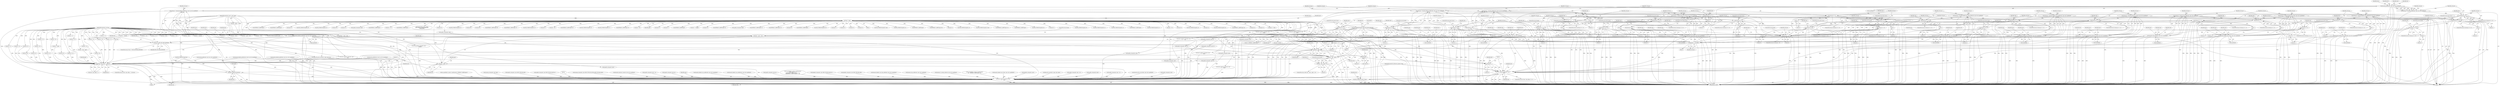 digraph "0_tcpdump_ffde45acf3348f8353fb4064a1b21683ee6b5ddf@integer" {
"1002123" [label="(Call,tptr = pptr + len)"];
"1001696" [label="(Call,tptr - pptr)"];
"1001642" [label="(Call,ND_TCHECK2(tptr[0], BGP_MP_NLRI_MINSIZE))"];
"1000142" [label="(Call,tptr = pptr)"];
"1000128" [label="(MethodParameterIn,const u_char *pptr)"];
"1001689" [label="(Call,tptr += 3)"];
"1001649" [label="(Call,EXTRACT_16BITS(tptr))"];
"1002134" [label="(Call,tptr += advance)"];
"1002130" [label="(Call,advance < 0)"];
"1001941" [label="(Call,advance == -1)"];
"1001932" [label="(Call,advance = decode_labeled_vpn_l2(ndo, tptr, buf, sizeof(buf)))"];
"1001934" [label="(Call,decode_labeled_vpn_l2(ndo, tptr, buf, sizeof(buf)))"];
"1001943" [label="(Call,-1)"];
"1001847" [label="(Call,advance == -3)"];
"1001840" [label="(Call,advance == -2)"];
"1001830" [label="(Call,advance == -1)"];
"1001820" [label="(Call,advance = decode_prefix6(ndo, tptr, len, buf, sizeof(buf)))"];
"1001822" [label="(Call,decode_prefix6(ndo, tptr, len, buf, sizeof(buf)))"];
"1001832" [label="(Call,-1)"];
"1001842" [label="(Call,-2)"];
"1001849" [label="(Call,-3)"];
"1002047" [label="(Call,advance == -2)"];
"1002037" [label="(Call,advance == -1)"];
"1002028" [label="(Call,advance = decode_mdt_vpn_nlri(ndo, tptr, buf, sizeof(buf)))"];
"1002030" [label="(Call,decode_mdt_vpn_nlri(ndo, tptr, buf, sizeof(buf)))"];
"1002039" [label="(Call,-1)"];
"1002049" [label="(Call,-2)"];
"1001951" [label="(Call,advance == -2)"];
"1001953" [label="(Call,-2)"];
"1001718" [label="(Call,advance == -1)"];
"1001708" [label="(Call,advance = decode_prefix4(ndo, tptr, len, buf, sizeof(buf)))"];
"1001710" [label="(Call,decode_prefix4(ndo, tptr, len, buf, sizeof(buf)))"];
"1001720" [label="(Call,-1)"];
"1001870" [label="(Call,advance == -1)"];
"1001860" [label="(Call,advance = decode_labeled_prefix6(ndo, tptr, len, buf, sizeof(buf)))"];
"1001862" [label="(Call,decode_labeled_prefix6(ndo, tptr, len, buf, sizeof(buf)))"];
"1001872" [label="(Call,-1)"];
"1001887" [label="(Call,advance == -3)"];
"1001880" [label="(Call,advance == -2)"];
"1001882" [label="(Call,-2)"];
"1001889" [label="(Call,-3)"];
"1001735" [label="(Call,advance == -3)"];
"1001728" [label="(Call,advance == -2)"];
"1001730" [label="(Call,-2)"];
"1001737" [label="(Call,-3)"];
"1002015" [label="(Call,advance == -2)"];
"1002005" [label="(Call,advance == -1)"];
"1001996" [label="(Call,advance = decode_labeled_vpn_clnp_prefix(ndo, tptr, buf, sizeof(buf)))"];
"1001998" [label="(Call,decode_labeled_vpn_clnp_prefix(ndo, tptr, buf, sizeof(buf)))"];
"1002007" [label="(Call,-1)"];
"1002017" [label="(Call,-2)"];
"1002069" [label="(Call,advance == -1)"];
"1002060" [label="(Call,advance = decode_multicast_vpn(ndo, tptr, buf, sizeof(buf)))"];
"1002062" [label="(Call,decode_multicast_vpn(ndo, tptr, buf, sizeof(buf)))"];
"1002071" [label="(Call,-1)"];
"1001909" [label="(Call,advance == -1)"];
"1001900" [label="(Call,advance = decode_labeled_vpn_prefix6(ndo, tptr, buf, sizeof(buf)))"];
"1001902" [label="(Call,decode_labeled_vpn_prefix6(ndo, tptr, buf, sizeof(buf)))"];
"1001911" [label="(Call,-1)"];
"1001775" [label="(Call,advance == -3)"];
"1001768" [label="(Call,advance == -2)"];
"1001758" [label="(Call,advance == -1)"];
"1001748" [label="(Call,advance = decode_labeled_prefix4(ndo, tptr, len, buf, sizeof(buf)))"];
"1001750" [label="(Call,decode_labeled_prefix4(ndo, tptr, len, buf, sizeof(buf)))"];
"1001760" [label="(Call,-1)"];
"1001770" [label="(Call,-2)"];
"1001777" [label="(Call,-3)"];
"1001807" [label="(Call,advance == -2)"];
"1001797" [label="(Call,advance == -1)"];
"1001788" [label="(Call,advance = decode_labeled_vpn_prefix4(ndo, tptr, buf, sizeof(buf)))"];
"1001790" [label="(Call,decode_labeled_vpn_prefix4(ndo, tptr, buf, sizeof(buf)))"];
"1001799" [label="(Call,-1)"];
"1001809" [label="(Call,-2)"];
"1002120" [label="(Call,advance = 0)"];
"1001973" [label="(Call,advance == -1)"];
"1001964" [label="(Call,advance = decode_clnp_prefix(ndo, tptr, buf, sizeof(buf)))"];
"1001966" [label="(Call,decode_clnp_prefix(ndo, tptr, buf, sizeof(buf)))"];
"1001975" [label="(Call,-1)"];
"1002079" [label="(Call,advance == -2)"];
"1002081" [label="(Call,-2)"];
"1001919" [label="(Call,advance == -2)"];
"1001921" [label="(Call,-2)"];
"1001983" [label="(Call,advance == -2)"];
"1001985" [label="(Call,-2)"];
"1002123" [label="(Call,tptr = pptr + len)"];
"1001694" [label="(Call,len - (tptr - pptr))"];
"1001682" [label="(Call,len == BGP_MP_NLRI_MINSIZE)"];
"1000129" [label="(MethodParameterIn,u_int len)"];
"1001693" [label="(Call,len - (tptr - pptr) > 0)"];
"1002125" [label="(Call,pptr + len)"];
"1002901" [label="(Call,ndo->ndo_vflag > 1 && len)"];
"1002909" [label="(Call,ND_TCHECK2(*pptr,len))"];
"1002913" [label="(Call,print_unknown_data(ndo, pptr, \"\n\t    \", len))"];
"1002095" [label="(Call,tptr-3)"];
"1002115" [label="(Call,tptr-3)"];
"1002113" [label="(Call,print_unknown_data(ndo, tptr-3, \"\n\t    \", tlen))"];
"1002093" [label="(Call,ND_TCHECK2(*(tptr-3),tlen))"];
"1002804" [label="(Call,bgp_attr_print(ndo, atype, tptr, alen))"];
"1002134" [label="(Call,tptr += advance)"];
"1000391" [label="(Call,len == 6)"];
"1001737" [label="(Call,-3)"];
"1002556" [label="(Call,print_unknown_data(ndo, tptr, \"\n\t      \", tlen))"];
"1001862" [label="(Call,decode_labeled_prefix6(ndo, tptr, len, buf, sizeof(buf)))"];
"1002019" [label="(ControlStructure,goto trunc;)"];
"1000180" [label="(Call,len % 2)"];
"1002118" [label="(Literal,\"\n\t    \")"];
"1001073" [label="(Call,ND_TCHECK2(tptr[0], tlen))"];
"1002135" [label="(Identifier,tptr)"];
"1001941" [label="(Call,advance == -1)"];
"1001891" [label="(ControlStructure,break;)"];
"1002140" [label="(Call,len % 8)"];
"1001808" [label="(Identifier,advance)"];
"1002435" [label="(Call,EXTRACT_24BITS(tptr+2))"];
"1002852" [label="(Call,EXTRACT_32BITS(tptr))"];
"1001866" [label="(Identifier,buf)"];
"1001964" [label="(Call,advance = decode_clnp_prefix(ndo, tptr, buf, sizeof(buf)))"];
"1002509" [label="(Call,ND_TCHECK2(tptr[0], 8))"];
"1001972" [label="(ControlStructure,if (advance == -1))"];
"1001871" [label="(Identifier,advance)"];
"1001873" [label="(Literal,1)"];
"1001865" [label="(Identifier,len)"];
"1002247" [label="(Call,tptr+2)"];
"1002923" [label="(MethodReturn,RET)"];
"1002051" [label="(ControlStructure,goto trunc;)"];
"1001864" [label="(Identifier,tptr)"];
"1002039" [label="(Call,-1)"];
"1002087" [label="(Identifier,ndo)"];
"1002451" [label="(Call,ND_TCHECK2(tptr[0], 8))"];
"1001848" [label="(Identifier,advance)"];
"1001840" [label="(Call,advance == -2)"];
"1001800" [label="(Literal,1)"];
"1002207" [label="(Call,ipaddr_string(ndo, tptr+4))"];
"1001863" [label="(Identifier,ndo)"];
"1001867" [label="(Call,sizeof(buf))"];
"1001927" [label="(Identifier,ndo)"];
"1001860" [label="(Call,advance = decode_labeled_prefix6(ndo, tptr, len, buf, sizeof(buf)))"];
"1002302" [label="(Call,ipaddr_string(ndo, tptr+2))"];
"1000615" [label="(Call,ND_TCHECK2(tptr[0], 3))"];
"1001822" [label="(Call,decode_prefix6(ndo, tptr, len, buf, sizeof(buf)))"];
"1000206" [label="(Call,tptr < pptr + len)"];
"1002652" [label="(Call,ND_TCHECK2(tptr[0], 4))"];
"1001985" [label="(Call,-2)"];
"1002838" [label="(Call,len > 0)"];
"1002011" [label="(Identifier,ndo)"];
"1002016" [label="(Identifier,advance)"];
"1000461" [label="(Call,EXTRACT_32BITS(tptr))"];
"1001901" [label="(Identifier,advance)"];
"1002007" [label="(Call,-1)"];
"1001687" [label="(Identifier,ndo)"];
"1000587" [label="(Call,ND_TCHECK2(tptr[0], 4))"];
"1002023" [label="(Identifier,ndo)"];
"1001695" [label="(Identifier,len)"];
"1001750" [label="(Call,decode_labeled_prefix4(ndo, tptr, len, buf, sizeof(buf)))"];
"1001967" [label="(Identifier,ndo)"];
"1001775" [label="(Call,advance == -3)"];
"1002125" [label="(Call,pptr + len)"];
"1001709" [label="(Identifier,advance)"];
"1001922" [label="(Literal,2)"];
"1000428" [label="(Call,ipaddr_string(ndo, tptr + 4))"];
"1002440" [label="(Call,tptr +=5)"];
"1001721" [label="(Literal,1)"];
"1000200" [label="(Call,bgp_attr_get_as_size(ndo, atype, pptr, len))"];
"1002063" [label="(Identifier,ndo)"];
"1001983" [label="(Call,advance == -2)"];
"1001823" [label="(Identifier,ndo)"];
"1001920" [label="(Identifier,advance)"];
"1000682" [label="(Call,print_unknown_data(ndo, tptr, \"\n\t    \", tlen))"];
"1002017" [label="(Call,-2)"];
"1001976" [label="(Literal,1)"];
"1001850" [label="(Literal,3)"];
"1001755" [label="(Call,sizeof(buf))"];
"1000373" [label="(Call,len != 6)"];
"1001758" [label="(Call,advance == -1)"];
"1001996" [label="(Call,advance = decode_labeled_vpn_clnp_prefix(ndo, tptr, buf, sizeof(buf)))"];
"1001900" [label="(Call,advance = decode_labeled_vpn_prefix6(ndo, tptr, buf, sizeof(buf)))"];
"1001694" [label="(Call,len - (tptr - pptr))"];
"1002037" [label="(Call,advance == -1)"];
"1000767" [label="(Call,ipaddr_string(ndo, tptr))"];
"1002004" [label="(ControlStructure,if (advance == -1))"];
"1002128" [label="(ControlStructure,break;)"];
"1002911" [label="(Identifier,pptr)"];
"1002914" [label="(Identifier,ndo)"];
"1002917" [label="(Identifier,len)"];
"1002036" [label="(ControlStructure,if (advance == -1))"];
"1001768" [label="(Call,advance == -2)"];
"1002117" [label="(Literal,3)"];
"1001912" [label="(Literal,1)"];
"1001710" [label="(Call,decode_prefix4(ndo, tptr, len, buf, sizeof(buf)))"];
"1000408" [label="(Call,ipaddr_string(ndo, tptr + 2))"];
"1001997" [label="(Identifier,advance)"];
"1001869" [label="(ControlStructure,if (advance == -1))"];
"1002033" [label="(Identifier,buf)"];
"1001829" [label="(ControlStructure,if (advance == -1))"];
"1002006" [label="(Identifier,advance)"];
"1001903" [label="(Identifier,ndo)"];
"1001360" [label="(Call,decode_mdt_vpn_nlri(ndo, tptr, buf, sizeof(buf)))"];
"1001909" [label="(Call,advance == -1)"];
"1000955" [label="(Call,ipaddr_string(ndo, tptr))"];
"1002821" [label="(Call,len == 0)"];
"1002129" [label="(ControlStructure,if (advance < 0))"];
"1002078" [label="(ControlStructure,if (advance == -2))"];
"1001751" [label="(Identifier,ndo)"];
"1001809" [label="(Call,-2)"];
"1002335" [label="(Call,tptr+6)"];
"1000338" [label="(Call,len != 4)"];
"1000146" [label="(Identifier,tlen)"];
"1002909" [label="(Call,ND_TCHECK2(*pptr,len))"];
"1001943" [label="(Call,-1)"];
"1001872" [label="(Call,-1)"];
"1002902" [label="(Call,ndo->ndo_vflag > 1)"];
"1002130" [label="(Call,advance < 0)"];
"1001803" [label="(Identifier,ndo)"];
"1002034" [label="(Call,sizeof(buf))"];
"1001748" [label="(Call,advance = decode_labeled_prefix4(ndo, tptr, len, buf, sizeof(buf)))"];
"1000347" [label="(Call,ND_TCHECK2(tptr[0], 4))"];
"1001904" [label="(Identifier,tptr)"];
"1002119" [label="(Identifier,tlen)"];
"1002667" [label="(Call,as_printf(ndo, astostr, sizeof(astostr), EXTRACT_32BITS(tptr)))"];
"1002050" [label="(Literal,2)"];
"1002030" [label="(Call,decode_mdt_vpn_nlri(ndo, tptr, buf, sizeof(buf)))"];
"1001836" [label="(Identifier,ndo)"];
"1001810" [label="(Literal,2)"];
"1002692" [label="(Call,len < 2)"];
"1002362" [label="(Call,tptr+4)"];
"1002015" [label="(Call,advance == -2)"];
"1001895" [label="(Identifier,ndo)"];
"1000445" [label="(Call,ND_TCHECK2(tptr[0], 8))"];
"1001717" [label="(ControlStructure,if (advance == -1))"];
"1002072" [label="(Literal,1)"];
"1002040" [label="(Literal,1)"];
"1002361" [label="(Call,EXTRACT_16BITS(tptr+4))"];
"1001708" [label="(Call,advance = decode_prefix4(ndo, tptr, len, buf, sizeof(buf)))"];
"1001839" [label="(ControlStructure,if (advance == -2))"];
"1002098" [label="(Identifier,tlen)"];
"1002107" [label="(ControlStructure,if (ndo->ndo_vflag <= 1))"];
"1002358" [label="(Call,tptr+3)"];
"1001783" [label="(Identifier,ndo)"];
"1001681" [label="(ControlStructure,if (len == BGP_MP_NLRI_MINSIZE))"];
"1001966" [label="(Call,decode_clnp_prefix(ndo, tptr, buf, sizeof(buf)))"];
"1001826" [label="(Identifier,buf)"];
"1001739" [label="(ControlStructure,break;)"];
"1001906" [label="(Call,sizeof(buf))"];
"1001880" [label="(Call,advance == -2)"];
"1001757" [label="(ControlStructure,if (advance == -1))"];
"1002894" [label="(Call,print_unknown_data(ndo, pptr, \"\n\t    \", len))"];
"1001969" [label="(Identifier,buf)"];
"1002436" [label="(Call,tptr+2)"];
"1002113" [label="(Call,print_unknown_data(ndo, tptr-3, \"\n\t    \", tlen))"];
"1000362" [label="(Call,len != 0)"];
"1001944" [label="(Literal,1)"];
"1000573" [label="(Call,len % 4)"];
"1001799" [label="(Call,-1)"];
"1000977" [label="(Call,isonsap_string(ndo, tptr, tlen))"];
"1001684" [label="(Identifier,BGP_MP_NLRI_MINSIZE)"];
"1001937" [label="(Identifier,buf)"];
"1001712" [label="(Identifier,tptr)"];
"1002133" [label="(ControlStructure,break;)"];
"1002049" [label="(Call,-2)"];
"1001883" [label="(Literal,2)"];
"1000128" [label="(MethodParameterIn,const u_char *pptr)"];
"1001729" [label="(Identifier,advance)"];
"1000815" [label="(Call,ipaddr_string(ndo, tptr+BGP_VPN_RD_LEN))"];
"1001097" [label="(Call,tptr += tlen)"];
"1002136" [label="(Identifier,advance)"];
"1002223" [label="(Call,ipaddr_string(ndo, tptr+2))"];
"1000436" [label="(Call,len != 8)"];
"1001792" [label="(Identifier,tptr)"];
"1000153" [label="(Call,len != 1)"];
"1001682" [label="(Call,len == BGP_MP_NLRI_MINSIZE)"];
"1001038" [label="(Call,ipaddr_string(ndo, tptr+BGP_VPN_RD_LEN+4))"];
"1001778" [label="(Literal,3)"];
"1002122" [label="(Literal,0)"];
"1001959" [label="(Identifier,ndo)"];
"1001743" [label="(Identifier,ndo)"];
"1000144" [label="(Identifier,pptr)"];
"1001806" [label="(ControlStructure,if (advance == -2))"];
"1000493" [label="(Call,EXTRACT_32BITS(tptr))"];
"1001936" [label="(Identifier,tptr)"];
"1002064" [label="(Identifier,tptr)"];
"1001693" [label="(Call,len - (tptr - pptr) > 0)"];
"1002916" [label="(Literal,\"\n\t    \")"];
"1001018" [label="(Call,isonsap_string(ndo, tptr+BGP_VPN_RD_LEN,tlen-BGP_VPN_RD_LEN))"];
"1002677" [label="(Call,len -=4)"];
"1001328" [label="(Call,decode_multicast_vpn(ndo, tptr, buf, sizeof(buf)))"];
"1001833" [label="(Literal,1)"];
"1002101" [label="(Identifier,ndo)"];
"1001911" [label="(Call,-1)"];
"1000357" [label="(Call,EXTRACT_32BITS(tptr))"];
"1001910" [label="(Identifier,advance)"];
"1000143" [label="(Identifier,tptr)"];
"1002225" [label="(Call,tptr+2)"];
"1002900" [label="(ControlStructure,if (ndo->ndo_vflag > 1 && len))"];
"1002472" [label="(Call,ND_TCHECK2(tptr[0], 8))"];
"1000385" [label="(Call,ND_TCHECK2(tptr[0], len))"];
"1000142" [label="(Call,tptr = pptr)"];
"1002000" [label="(Identifier,tptr)"];
"1000463" [label="(Call,ipaddr_string(ndo, tptr + 4))"];
"1002115" [label="(Call,tptr-3)"];
"1002486" [label="(Call,ipaddr_string(ndo, tptr+4))"];
"1000486" [label="(Call,ND_TCHECK2(tptr[0], 4))"];
"1001951" [label="(Call,advance == -2)"];
"1001724" [label="(Identifier,ndo)"];
"1001970" [label="(Call,sizeof(buf))"];
"1001794" [label="(Call,sizeof(buf))"];
"1002047" [label="(Call,advance == -2)"];
"1002097" [label="(Literal,3)"];
"1001938" [label="(Call,sizeof(buf))"];
"1001752" [label="(Identifier,tptr)"];
"1001642" [label="(Call,ND_TCHECK2(tptr[0], BGP_MP_NLRI_MINSIZE))"];
"1002910" [label="(Call,*pptr)"];
"1002251" [label="(Call,tptr+6)"];
"1002402" [label="(Call,tptr+1)"];
"1001793" [label="(Identifier,buf)"];
"1000129" [label="(MethodParameterIn,u_int len)"];
"1000190" [label="(Call,!len)"];
"1001953" [label="(Call,-2)"];
"1001092" [label="(Call,print_unknown_data(ndo, tptr, \"\n\t    \", tlen))"];
"1000548" [label="(Call,len != 4)"];
"1002462" [label="(Call,ipaddr_string(ndo, tptr))"];
"1000406" [label="(Call,EXTRACT_16BITS(tptr))"];
"1001824" [label="(Identifier,tptr)"];
"1002096" [label="(Identifier,tptr)"];
"1001617" [label="(Call,print_unknown_data(ndo, tptr, \"\n\t    \", tlen))"];
"1001770" [label="(Call,-2)"];
"1001727" [label="(ControlStructure,if (advance == -2))"];
"1002069" [label="(Call,advance == -1)"];
"1002589" [label="(Call,tptr += 3)"];
"1002162" [label="(Call,EXTRACT_16BITS(tptr))"];
"1002658" [label="(Call,len < 4)"];
"1000471" [label="(Call,len % 4)"];
"1000170" [label="(Call,tok2str(bgp_origin_values,\n\t\t\t\t\t\t\"Unknown Origin Typecode\",\n\t\t\t\t\t\ttptr[0]))"];
"1000145" [label="(Call,tlen=len)"];
"1001698" [label="(Identifier,pptr)"];
"1001764" [label="(Identifier,ndo)"];
"1001821" [label="(Identifier,advance)"];
"1002204" [label="(Call,tptr+4)"];
"1001774" [label="(ControlStructure,if (advance == -3))"];
"1000557" [label="(Call,ND_TCHECK2(tptr[0], 4))"];
"1001861" [label="(Identifier,advance)"];
"1001908" [label="(ControlStructure,if (advance == -1))"];
"1001975" [label="(Call,-1)"];
"1001965" [label="(Identifier,advance)"];
"1001720" [label="(Call,-1)"];
"1001842" [label="(Call,-2)"];
"1001779" [label="(ControlStructure,break;)"];
"1001942" [label="(Identifier,advance)"];
"1001789" [label="(Identifier,advance)"];
"1001923" [label="(ControlStructure,goto trunc;)"];
"1001697" [label="(Identifier,tptr)"];
"1002008" [label="(Literal,1)"];
"1002229" [label="(Call,tptr+6)"];
"1002075" [label="(Identifier,ndo)"];
"1001843" [label="(Literal,2)"];
"1001713" [label="(Identifier,len)"];
"1000567" [label="(Call,ipaddr_string(ndo, tptr))"];
"1002080" [label="(Identifier,advance)"];
"1001979" [label="(Identifier,ndo)"];
"1001982" [label="(ControlStructure,if (advance == -2))"];
"1002915" [label="(Identifier,pptr)"];
"1002062" [label="(Call,decode_multicast_vpn(ndo, tptr, buf, sizeof(buf)))"];
"1002095" [label="(Call,tptr-3)"];
"1001998" [label="(Call,decode_labeled_vpn_clnp_prefix(ndo, tptr, buf, sizeof(buf)))"];
"1001933" [label="(Identifier,advance)"];
"1002014" [label="(ControlStructure,if (advance == -2))"];
"1002639" [label="(Call,print_unknown_data(ndo, tptr,\"\n\t      \", length))"];
"1000376" [label="(Call,len != 8)"];
"1001432" [label="(Call,decode_labeled_prefix6(ndo, tptr, len, buf, sizeof(buf)))"];
"1002312" [label="(Call,tptr+6)"];
"1002093" [label="(Call,ND_TCHECK2(*(tptr-3),tlen))"];
"1002250" [label="(Call,EXTRACT_16BITS(tptr+6))"];
"1002372" [label="(Call,EXTRACT_16BITS(tptr+2))"];
"1001719" [label="(Identifier,advance)"];
"1001625" [label="(Call,tptr = pptr + len)"];
"1001769" [label="(Identifier,advance)"];
"1002574" [label="(Call,ND_TCHECK2(tptr[0], 3))"];
"1001905" [label="(Identifier,buf)"];
"1002066" [label="(Call,sizeof(buf))"];
"1002373" [label="(Call,tptr+2)"];
"1001735" [label="(Call,advance == -3)"];
"1001754" [label="(Identifier,buf)"];
"1001691" [label="(Literal,3)"];
"1000542" [label="(Call,tptr +=4)"];
"1001879" [label="(ControlStructure,if (advance == -2))"];
"1002083" [label="(ControlStructure,goto trunc;)"];
"1002814" [label="(Call,len -= alen)"];
"1001947" [label="(Identifier,ndo)"];
"1002203" [label="(Call,EXTRACT_32BITS(tptr+4))"];
"1002412" [label="(Call,ND_TCHECK2(tptr[0], 5))"];
"1001847" [label="(Call,advance == -3)"];
"1001815" [label="(Identifier,ndo)"];
"1001771" [label="(Literal,2)"];
"1002520" [label="(Call,ipaddr_string(ndo, tptr))"];
"1002018" [label="(Literal,2)"];
"1002723" [label="(Call,len < alenlen)"];
"1001649" [label="(Call,EXTRACT_16BITS(tptr))"];
"1002114" [label="(Identifier,ndo)"];
"1001696" [label="(Call,tptr - pptr)"];
"1001264" [label="(Call,decode_labeled_vpn_prefix4(ndo, tptr, buf, sizeof(buf)))"];
"1001776" [label="(Identifier,advance)"];
"1002079" [label="(Call,advance == -2)"];
"1001472" [label="(Call,decode_labeled_vpn_prefix6(ndo, tptr, buf, sizeof(buf)))"];
"1001832" [label="(Call,-1)"];
"1001984" [label="(Identifier,advance)"];
"1002055" [label="(Identifier,ndo)"];
"1002155" [label="(Call,ND_TCHECK2(tptr[0], 2))"];
"1001851" [label="(ControlStructure,break;)"];
"1001714" [label="(Identifier,buf)"];
"1001932" [label="(Call,advance = decode_labeled_vpn_l2(ndo, tptr, buf, sizeof(buf)))"];
"1001887" [label="(Call,advance == -3)"];
"1002071" [label="(Call,-1)"];
"1002246" [label="(Call,EXTRACT_32BITS(tptr+2))"];
"1000126" [label="(MethodParameterIn,netdissect_options *ndo)"];
"1002081" [label="(Call,-2)"];
"1002116" [label="(Identifier,tptr)"];
"1002907" [label="(Identifier,len)"];
"1002391" [label="(Call,tptr +=8)"];
"1001749" [label="(Identifier,advance)"];
"1002912" [label="(Identifier,len)"];
"1002132" [label="(Literal,0)"];
"1002032" [label="(Identifier,tptr)"];
"1002070" [label="(Identifier,advance)"];
"1002304" [label="(Call,tptr+2)"];
"1002586" [label="(Call,tptr+1)"];
"1002465" [label="(Call,ipaddr_string(ndo, tptr+4))"];
"1000426" [label="(Call,EXTRACT_32BITS(tptr))"];
"1001807" [label="(Call,advance == -2)"];
"1002065" [label="(Identifier,buf)"];
"1001788" [label="(Call,advance = decode_labeled_vpn_prefix4(ndo, tptr, buf, sizeof(buf)))"];
"1002503" [label="(Call,ipaddr_string(ndo, tptr))"];
"1001392" [label="(Call,decode_prefix6(ndo, tptr, len, buf, sizeof(buf)))"];
"1002644" [label="(Call,tptr += length)"];
"1002353" [label="(Call,tptr+2)"];
"1002913" [label="(Call,print_unknown_data(ndo, pptr, \"\n\t    \", len))"];
"1002120" [label="(Call,advance = 0)"];
"1001753" [label="(Identifier,len)"];
"1002865" [label="(Call,len > 12)"];
"1002126" [label="(Identifier,pptr)"];
"1001643" [label="(Call,tptr[0])"];
"1001689" [label="(Call,tptr += 3)"];
"1001820" [label="(Call,advance = decode_prefix6(ndo, tptr, len, buf, sizeof(buf)))"];
"1001999" [label="(Identifier,ndo)"];
"1002260" [label="(Call,EXTRACT_32BITS(tptr+2))"];
"1002709" [label="(Call,len -= 2)"];
"1001760" [label="(Call,-1)"];
"1002061" [label="(Identifier,advance)"];
"1001796" [label="(ControlStructure,if (advance == -1))"];
"1001699" [label="(Literal,0)"];
"1001791" [label="(Identifier,ndo)"];
"1001935" [label="(Identifier,ndo)"];
"1002483" [label="(Call,ipaddr_string(ndo, tptr))"];
"1002585" [label="(Call,EXTRACT_16BITS(tptr+1))"];
"1001683" [label="(Identifier,len)"];
"1002198" [label="(Call,EXTRACT_16BITS(tptr+2))"];
"1002137" [label="(ControlStructure,break;)"];
"1001731" [label="(Literal,2)"];
"1000258" [label="(Call,as_printf(ndo, astostr, sizeof(astostr),\n\t\t\t\tas_size == 2 ?\n\t\t\t\tEXTRACT_16BITS(&tptr[2 + i]) :\n\t\t\t\tEXTRACT_32BITS(&tptr[2 + i])))"];
"1001973" [label="(Call,advance == -1)"];
"1001168" [label="(Call,len - (tptr - pptr))"];
"1001648" [label="(Identifier,af)"];
"1001811" [label="(ControlStructure,goto trunc;)"];
"1002329" [label="(Call,tptr+6)"];
"1001827" [label="(Call,sizeof(buf))"];
"1001884" [label="(ControlStructure,goto trunc;)"];
"1000598" [label="(Call,ipaddr_string(ndo, tptr))"];
"1001718" [label="(Call,advance == -1)"];
"1001058" [label="(Call,ip6addr_string(ndo, tptr+BGP_VPN_RD_LEN+3))"];
"1001849" [label="(Call,-3)"];
"1000331" [label="(Call,ipaddr_string(ndo, tptr))"];
"1002124" [label="(Identifier,tptr)"];
"1002121" [label="(Identifier,advance)"];
"1001728" [label="(Call,advance == -2)"];
"1001700" [label="(Block,)"];
"1002901" [label="(Call,ndo->ndo_vflag > 1 && len)"];
"1001734" [label="(ControlStructure,if (advance == -3))"];
"1000909" [label="(Call,ip6addr_string(ndo, tptr+BGP_VPN_RD_LEN))"];
"1002908" [label="(Block,)"];
"1001732" [label="(ControlStructure,goto trunc;)"];
"1000622" [label="(Call,EXTRACT_16BITS(tptr))"];
"1002566" [label="(Call,tlen = len)"];
"1002094" [label="(Call,*(tptr-3))"];
"1001886" [label="(ControlStructure,if (advance == -3))"];
"1002529" [label="(Call,ND_TCHECK2(tptr[0], 8))"];
"1001170" [label="(Call,tptr - pptr)"];
"1001651" [label="(Call,safi = tptr[2])"];
"1002068" [label="(ControlStructure,if (advance == -1))"];
"1001759" [label="(Identifier,advance)"];
"1001690" [label="(Identifier,tptr)"];
"1001830" [label="(Call,advance == -1)"];
"1001772" [label="(ControlStructure,goto trunc;)"];
"1001955" [label="(ControlStructure,goto trunc;)"];
"1001825" [label="(Identifier,len)"];
"1001568" [label="(Call,decode_labeled_vpn_clnp_prefix(ndo, tptr, buf, sizeof(buf)))"];
"1002824" [label="(Call,len % 12)"];
"1001831" [label="(Identifier,advance)"];
"1001797" [label="(Call,advance == -1)"];
"1002127" [label="(Identifier,len)"];
"1002873" [label="(Call,len -= 12)"];
"1002319" [label="(Call,tptr+7)"];
"1001692" [label="(ControlStructure,while (len - (tptr - pptr) > 0))"];
"1002290" [label="(Call,tptr+2)"];
"1001650" [label="(Identifier,tptr)"];
"1002038" [label="(Identifier,advance)"];
"1001841" [label="(Identifier,advance)"];
"1001798" [label="(Identifier,advance)"];
"1001536" [label="(Call,decode_clnp_prefix(ndo, tptr, buf, sizeof(buf)))"];
"1001296" [label="(Call,decode_rt_routing_info(ndo, tptr, buf, sizeof(buf)))"];
"1001704" [label="(Identifier,af)"];
"1002382" [label="(Call,print_unknown_data(ndo, tptr, \"\n\t      \", 8))"];
"1002028" [label="(Call,advance = decode_mdt_vpn_nlri(ndo, tptr, buf, sizeof(buf)))"];
"1000150" [label="(Block,)"];
"1002002" [label="(Call,sizeof(buf))"];
"1002199" [label="(Call,tptr+2)"];
"1002005" [label="(Call,advance == -1)"];
"1002001" [label="(Identifier,buf)"];
"1001738" [label="(Literal,3)"];
"1001934" [label="(Call,decode_labeled_vpn_l2(ndo, tptr, buf, sizeof(buf)))"];
"1002288" [label="(Call,ipaddr_string(ndo, tptr+2))"];
"1002031" [label="(Identifier,ndo)"];
"1002029" [label="(Identifier,advance)"];
"1001870" [label="(Call,advance == -1)"];
"1001184" [label="(Call,decode_prefix4(ndo, tptr, len, buf, sizeof(buf)))"];
"1002046" [label="(ControlStructure,if (advance == -2))"];
"1002261" [label="(Call,tptr+2)"];
"1001940" [label="(ControlStructure,if (advance == -1))"];
"1000130" [label="(Block,)"];
"1001882" [label="(Call,-2)"];
"1000312" [label="(Call,len != 4)"];
"1001876" [label="(Identifier,ndo)"];
"1000663" [label="(Call,ND_TCHECK2(tptr[0], tlen))"];
"1001855" [label="(Identifier,ndo)"];
"1002241" [label="(Call,as_printf(ndo, astostr, sizeof(astostr),\n\t\t\t    EXTRACT_32BITS(tptr+2)))"];
"1002060" [label="(Call,advance = decode_multicast_vpn(ndo, tptr, buf, sizeof(buf)))"];
"1002493" [label="(Call,ND_TCHECK2(tptr[0], 4))"];
"1001954" [label="(Literal,2)"];
"1001730" [label="(Call,-2)"];
"1000208" [label="(Call,pptr + len)"];
"1001844" [label="(ControlStructure,goto trunc;)"];
"1002409" [label="(Call,tlen = len)"];
"1001767" [label="(ControlStructure,if (advance == -2))"];
"1002672" [label="(Call,EXTRACT_32BITS(tptr))"];
"1002228" [label="(Call,EXTRACT_16BITS(tptr+6))"];
"1002043" [label="(Identifier,ndo)"];
"1001224" [label="(Call,decode_labeled_prefix4(ndo, tptr, len, buf, sizeof(buf)))"];
"1001918" [label="(ControlStructure,if (advance == -2))"];
"1001915" [label="(Identifier,ndo)"];
"1001991" [label="(Identifier,ndo)"];
"1001986" [label="(Literal,2)"];
"1001736" [label="(Identifier,advance)"];
"1002540" [label="(Call,ipaddr_string(ndo, tptr))"];
"1001627" [label="(Call,pptr + len)"];
"1001921" [label="(Call,-2)"];
"1001504" [label="(Call,decode_labeled_vpn_l2(ndo, tptr, buf, sizeof(buf)))"];
"1001647" [label="(Call,af = EXTRACT_16BITS(tptr))"];
"1001968" [label="(Identifier,tptr)"];
"1001890" [label="(Literal,3)"];
"1001711" [label="(Identifier,ndo)"];
"1002919" [label="(Literal,1)"];
"1001761" [label="(Literal,1)"];
"1001950" [label="(ControlStructure,if (advance == -2))"];
"1002735" [label="(Call,len -= alenlen)"];
"1001790" [label="(Call,decode_labeled_vpn_prefix4(ndo, tptr, buf, sizeof(buf)))"];
"1001888" [label="(Identifier,advance)"];
"1001902" [label="(Call,decode_labeled_vpn_prefix6(ndo, tptr, buf, sizeof(buf)))"];
"1001881" [label="(Identifier,advance)"];
"1002123" [label="(Call,tptr = pptr + len)"];
"1001707" [label="(Block,)"];
"1001974" [label="(Identifier,advance)"];
"1002048" [label="(Identifier,advance)"];
"1001919" [label="(Call,advance == -2)"];
"1001889" [label="(Call,-3)"];
"1001715" [label="(Call,sizeof(buf))"];
"1002209" [label="(Call,tptr+4)"];
"1001987" [label="(ControlStructure,goto trunc;)"];
"1000321" [label="(Call,ND_TCHECK2(tptr[0], 4))"];
"1001777" [label="(Call,-3)"];
"1000861" [label="(Call,ip6addr_string(ndo, tptr))"];
"1002131" [label="(Identifier,advance)"];
"1001646" [label="(Identifier,BGP_MP_NLRI_MINSIZE)"];
"1001952" [label="(Identifier,advance)"];
"1002878" [label="(Call,ND_TCHECK2(*pptr,len))"];
"1002082" [label="(Literal,2)"];
"1001846" [label="(ControlStructure,if (advance == -3))"];
"1002123" -> "1001707"  [label="AST: "];
"1002123" -> "1002125"  [label="CFG: "];
"1002124" -> "1002123"  [label="AST: "];
"1002125" -> "1002123"  [label="AST: "];
"1002128" -> "1002123"  [label="CFG: "];
"1002123" -> "1002923"  [label="DDG: "];
"1002123" -> "1002923"  [label="DDG: "];
"1001696" -> "1002123"  [label="DDG: "];
"1000128" -> "1002123"  [label="DDG: "];
"1001694" -> "1002123"  [label="DDG: "];
"1000129" -> "1002123"  [label="DDG: "];
"1002123" -> "1002134"  [label="DDG: "];
"1001696" -> "1001694"  [label="AST: "];
"1001696" -> "1001698"  [label="CFG: "];
"1001697" -> "1001696"  [label="AST: "];
"1001698" -> "1001696"  [label="AST: "];
"1001694" -> "1001696"  [label="CFG: "];
"1001696" -> "1002923"  [label="DDG: "];
"1001696" -> "1002923"  [label="DDG: "];
"1001696" -> "1001694"  [label="DDG: "];
"1001696" -> "1001694"  [label="DDG: "];
"1001642" -> "1001696"  [label="DDG: "];
"1001689" -> "1001696"  [label="DDG: "];
"1002134" -> "1001696"  [label="DDG: "];
"1001649" -> "1001696"  [label="DDG: "];
"1000128" -> "1001696"  [label="DDG: "];
"1001696" -> "1002095"  [label="DDG: "];
"1001696" -> "1002125"  [label="DDG: "];
"1001696" -> "1002913"  [label="DDG: "];
"1001642" -> "1000150"  [label="AST: "];
"1001642" -> "1001646"  [label="CFG: "];
"1001643" -> "1001642"  [label="AST: "];
"1001646" -> "1001642"  [label="AST: "];
"1001648" -> "1001642"  [label="CFG: "];
"1001642" -> "1002923"  [label="DDG: "];
"1001642" -> "1002923"  [label="DDG: "];
"1000142" -> "1001642"  [label="DDG: "];
"1001642" -> "1001649"  [label="DDG: "];
"1001642" -> "1001682"  [label="DDG: "];
"1001642" -> "1001689"  [label="DDG: "];
"1001642" -> "1002095"  [label="DDG: "];
"1001642" -> "1002115"  [label="DDG: "];
"1001642" -> "1002134"  [label="DDG: "];
"1000142" -> "1000130"  [label="AST: "];
"1000142" -> "1000144"  [label="CFG: "];
"1000143" -> "1000142"  [label="AST: "];
"1000144" -> "1000142"  [label="AST: "];
"1000146" -> "1000142"  [label="CFG: "];
"1000142" -> "1002923"  [label="DDG: "];
"1000142" -> "1002923"  [label="DDG: "];
"1000128" -> "1000142"  [label="DDG: "];
"1000142" -> "1000170"  [label="DDG: "];
"1000142" -> "1000206"  [label="DDG: "];
"1000142" -> "1000321"  [label="DDG: "];
"1000142" -> "1000331"  [label="DDG: "];
"1000142" -> "1000347"  [label="DDG: "];
"1000142" -> "1000357"  [label="DDG: "];
"1000142" -> "1000385"  [label="DDG: "];
"1000142" -> "1000406"  [label="DDG: "];
"1000142" -> "1000426"  [label="DDG: "];
"1000142" -> "1000445"  [label="DDG: "];
"1000142" -> "1000461"  [label="DDG: "];
"1000142" -> "1000486"  [label="DDG: "];
"1000142" -> "1000493"  [label="DDG: "];
"1000142" -> "1000542"  [label="DDG: "];
"1000142" -> "1000557"  [label="DDG: "];
"1000142" -> "1000567"  [label="DDG: "];
"1000142" -> "1000587"  [label="DDG: "];
"1000142" -> "1000598"  [label="DDG: "];
"1000142" -> "1000615"  [label="DDG: "];
"1000142" -> "1000622"  [label="DDG: "];
"1000142" -> "1000663"  [label="DDG: "];
"1000142" -> "1000682"  [label="DDG: "];
"1000142" -> "1001073"  [label="DDG: "];
"1000142" -> "1001092"  [label="DDG: "];
"1000142" -> "1001097"  [label="DDG: "];
"1000142" -> "1001617"  [label="DDG: "];
"1000142" -> "1001649"  [label="DDG: "];
"1000142" -> "1002095"  [label="DDG: "];
"1000142" -> "1002155"  [label="DDG: "];
"1000142" -> "1002162"  [label="DDG: "];
"1000142" -> "1002198"  [label="DDG: "];
"1000142" -> "1002199"  [label="DDG: "];
"1000142" -> "1002203"  [label="DDG: "];
"1000142" -> "1002204"  [label="DDG: "];
"1000142" -> "1002207"  [label="DDG: "];
"1000142" -> "1002209"  [label="DDG: "];
"1000142" -> "1002223"  [label="DDG: "];
"1000142" -> "1002225"  [label="DDG: "];
"1000142" -> "1002228"  [label="DDG: "];
"1000142" -> "1002229"  [label="DDG: "];
"1000142" -> "1002246"  [label="DDG: "];
"1000142" -> "1002247"  [label="DDG: "];
"1000142" -> "1002250"  [label="DDG: "];
"1000142" -> "1002251"  [label="DDG: "];
"1000142" -> "1002260"  [label="DDG: "];
"1000142" -> "1002261"  [label="DDG: "];
"1000142" -> "1002288"  [label="DDG: "];
"1000142" -> "1002290"  [label="DDG: "];
"1000142" -> "1002302"  [label="DDG: "];
"1000142" -> "1002304"  [label="DDG: "];
"1000142" -> "1002312"  [label="DDG: "];
"1000142" -> "1002319"  [label="DDG: "];
"1000142" -> "1002329"  [label="DDG: "];
"1000142" -> "1002335"  [label="DDG: "];
"1000142" -> "1002353"  [label="DDG: "];
"1000142" -> "1002358"  [label="DDG: "];
"1000142" -> "1002361"  [label="DDG: "];
"1000142" -> "1002362"  [label="DDG: "];
"1000142" -> "1002372"  [label="DDG: "];
"1000142" -> "1002373"  [label="DDG: "];
"1000142" -> "1002382"  [label="DDG: "];
"1000142" -> "1002391"  [label="DDG: "];
"1000142" -> "1002402"  [label="DDG: "];
"1000142" -> "1002412"  [label="DDG: "];
"1000142" -> "1002435"  [label="DDG: "];
"1000142" -> "1002436"  [label="DDG: "];
"1000142" -> "1002440"  [label="DDG: "];
"1000142" -> "1002451"  [label="DDG: "];
"1000142" -> "1002462"  [label="DDG: "];
"1000142" -> "1002472"  [label="DDG: "];
"1000142" -> "1002483"  [label="DDG: "];
"1000142" -> "1002493"  [label="DDG: "];
"1000142" -> "1002503"  [label="DDG: "];
"1000142" -> "1002509"  [label="DDG: "];
"1000142" -> "1002520"  [label="DDG: "];
"1000142" -> "1002529"  [label="DDG: "];
"1000142" -> "1002540"  [label="DDG: "];
"1000142" -> "1002556"  [label="DDG: "];
"1000142" -> "1002574"  [label="DDG: "];
"1000142" -> "1002585"  [label="DDG: "];
"1000142" -> "1002586"  [label="DDG: "];
"1000142" -> "1002589"  [label="DDG: "];
"1000142" -> "1002639"  [label="DDG: "];
"1000142" -> "1002644"  [label="DDG: "];
"1000142" -> "1002652"  [label="DDG: "];
"1000142" -> "1002672"  [label="DDG: "];
"1000142" -> "1002852"  [label="DDG: "];
"1000128" -> "1000125"  [label="AST: "];
"1000128" -> "1002923"  [label="DDG: "];
"1000128" -> "1000200"  [label="DDG: "];
"1000128" -> "1000206"  [label="DDG: "];
"1000128" -> "1000208"  [label="DDG: "];
"1000128" -> "1001170"  [label="DDG: "];
"1000128" -> "1001625"  [label="DDG: "];
"1000128" -> "1001627"  [label="DDG: "];
"1000128" -> "1002125"  [label="DDG: "];
"1000128" -> "1002894"  [label="DDG: "];
"1000128" -> "1002913"  [label="DDG: "];
"1001689" -> "1000150"  [label="AST: "];
"1001689" -> "1001691"  [label="CFG: "];
"1001690" -> "1001689"  [label="AST: "];
"1001691" -> "1001689"  [label="AST: "];
"1001695" -> "1001689"  [label="CFG: "];
"1001649" -> "1001689"  [label="DDG: "];
"1001649" -> "1001647"  [label="AST: "];
"1001649" -> "1001650"  [label="CFG: "];
"1001650" -> "1001649"  [label="AST: "];
"1001647" -> "1001649"  [label="CFG: "];
"1001649" -> "1001647"  [label="DDG: "];
"1001649" -> "1001651"  [label="DDG: "];
"1001649" -> "1002095"  [label="DDG: "];
"1001649" -> "1002115"  [label="DDG: "];
"1001649" -> "1002134"  [label="DDG: "];
"1002134" -> "1001700"  [label="AST: "];
"1002134" -> "1002136"  [label="CFG: "];
"1002135" -> "1002134"  [label="AST: "];
"1002136" -> "1002134"  [label="AST: "];
"1001695" -> "1002134"  [label="CFG: "];
"1002134" -> "1002923"  [label="DDG: "];
"1002130" -> "1002134"  [label="DDG: "];
"1002030" -> "1002134"  [label="DDG: "];
"1001902" -> "1002134"  [label="DDG: "];
"1001790" -> "1002134"  [label="DDG: "];
"1001710" -> "1002134"  [label="DDG: "];
"1001822" -> "1002134"  [label="DDG: "];
"1001934" -> "1002134"  [label="DDG: "];
"1001966" -> "1002134"  [label="DDG: "];
"1001862" -> "1002134"  [label="DDG: "];
"1001750" -> "1002134"  [label="DDG: "];
"1001998" -> "1002134"  [label="DDG: "];
"1002062" -> "1002134"  [label="DDG: "];
"1002130" -> "1002129"  [label="AST: "];
"1002130" -> "1002132"  [label="CFG: "];
"1002131" -> "1002130"  [label="AST: "];
"1002132" -> "1002130"  [label="AST: "];
"1002133" -> "1002130"  [label="CFG: "];
"1002135" -> "1002130"  [label="CFG: "];
"1002130" -> "1002923"  [label="DDG: "];
"1002130" -> "1002923"  [label="DDG: "];
"1001941" -> "1002130"  [label="DDG: "];
"1001847" -> "1002130"  [label="DDG: "];
"1002047" -> "1002130"  [label="DDG: "];
"1001951" -> "1002130"  [label="DDG: "];
"1001718" -> "1002130"  [label="DDG: "];
"1001870" -> "1002130"  [label="DDG: "];
"1001887" -> "1002130"  [label="DDG: "];
"1001735" -> "1002130"  [label="DDG: "];
"1002015" -> "1002130"  [label="DDG: "];
"1002069" -> "1002130"  [label="DDG: "];
"1001909" -> "1002130"  [label="DDG: "];
"1001775" -> "1002130"  [label="DDG: "];
"1001758" -> "1002130"  [label="DDG: "];
"1002037" -> "1002130"  [label="DDG: "];
"1001807" -> "1002130"  [label="DDG: "];
"1001830" -> "1002130"  [label="DDG: "];
"1002120" -> "1002130"  [label="DDG: "];
"1001973" -> "1002130"  [label="DDG: "];
"1002079" -> "1002130"  [label="DDG: "];
"1002005" -> "1002130"  [label="DDG: "];
"1001919" -> "1002130"  [label="DDG: "];
"1001983" -> "1002130"  [label="DDG: "];
"1001797" -> "1002130"  [label="DDG: "];
"1001941" -> "1001940"  [label="AST: "];
"1001941" -> "1001943"  [label="CFG: "];
"1001942" -> "1001941"  [label="AST: "];
"1001943" -> "1001941"  [label="AST: "];
"1001947" -> "1001941"  [label="CFG: "];
"1001952" -> "1001941"  [label="CFG: "];
"1001941" -> "1002923"  [label="DDG: "];
"1001941" -> "1002923"  [label="DDG: "];
"1001941" -> "1002923"  [label="DDG: "];
"1001932" -> "1001941"  [label="DDG: "];
"1001943" -> "1001941"  [label="DDG: "];
"1001941" -> "1001951"  [label="DDG: "];
"1001932" -> "1001707"  [label="AST: "];
"1001932" -> "1001934"  [label="CFG: "];
"1001933" -> "1001932"  [label="AST: "];
"1001934" -> "1001932"  [label="AST: "];
"1001942" -> "1001932"  [label="CFG: "];
"1001932" -> "1002923"  [label="DDG: "];
"1001934" -> "1001932"  [label="DDG: "];
"1001934" -> "1001932"  [label="DDG: "];
"1001934" -> "1001932"  [label="DDG: "];
"1001934" -> "1001938"  [label="CFG: "];
"1001935" -> "1001934"  [label="AST: "];
"1001936" -> "1001934"  [label="AST: "];
"1001937" -> "1001934"  [label="AST: "];
"1001938" -> "1001934"  [label="AST: "];
"1001934" -> "1002923"  [label="DDG: "];
"1001934" -> "1002923"  [label="DDG: "];
"1001934" -> "1002923"  [label="DDG: "];
"1001934" -> "1002113"  [label="DDG: "];
"1001934" -> "1002913"  [label="DDG: "];
"1001943" -> "1001944"  [label="CFG: "];
"1001944" -> "1001943"  [label="AST: "];
"1001847" -> "1001846"  [label="AST: "];
"1001847" -> "1001849"  [label="CFG: "];
"1001848" -> "1001847"  [label="AST: "];
"1001849" -> "1001847"  [label="AST: "];
"1001851" -> "1001847"  [label="CFG: "];
"1001855" -> "1001847"  [label="CFG: "];
"1001847" -> "1002923"  [label="DDG: "];
"1001847" -> "1002923"  [label="DDG: "];
"1001847" -> "1002923"  [label="DDG: "];
"1001840" -> "1001847"  [label="DDG: "];
"1001849" -> "1001847"  [label="DDG: "];
"1001840" -> "1001839"  [label="AST: "];
"1001840" -> "1001842"  [label="CFG: "];
"1001841" -> "1001840"  [label="AST: "];
"1001842" -> "1001840"  [label="AST: "];
"1001844" -> "1001840"  [label="CFG: "];
"1001848" -> "1001840"  [label="CFG: "];
"1001840" -> "1002923"  [label="DDG: "];
"1001840" -> "1002923"  [label="DDG: "];
"1001840" -> "1002923"  [label="DDG: "];
"1001830" -> "1001840"  [label="DDG: "];
"1001842" -> "1001840"  [label="DDG: "];
"1001830" -> "1001829"  [label="AST: "];
"1001830" -> "1001832"  [label="CFG: "];
"1001831" -> "1001830"  [label="AST: "];
"1001832" -> "1001830"  [label="AST: "];
"1001836" -> "1001830"  [label="CFG: "];
"1001841" -> "1001830"  [label="CFG: "];
"1001830" -> "1002923"  [label="DDG: "];
"1001830" -> "1002923"  [label="DDG: "];
"1001830" -> "1002923"  [label="DDG: "];
"1001820" -> "1001830"  [label="DDG: "];
"1001832" -> "1001830"  [label="DDG: "];
"1001820" -> "1001707"  [label="AST: "];
"1001820" -> "1001822"  [label="CFG: "];
"1001821" -> "1001820"  [label="AST: "];
"1001822" -> "1001820"  [label="AST: "];
"1001831" -> "1001820"  [label="CFG: "];
"1001820" -> "1002923"  [label="DDG: "];
"1001822" -> "1001820"  [label="DDG: "];
"1001822" -> "1001820"  [label="DDG: "];
"1001822" -> "1001820"  [label="DDG: "];
"1001822" -> "1001820"  [label="DDG: "];
"1001822" -> "1001827"  [label="CFG: "];
"1001823" -> "1001822"  [label="AST: "];
"1001824" -> "1001822"  [label="AST: "];
"1001825" -> "1001822"  [label="AST: "];
"1001826" -> "1001822"  [label="AST: "];
"1001827" -> "1001822"  [label="AST: "];
"1001822" -> "1002923"  [label="DDG: "];
"1001822" -> "1002923"  [label="DDG: "];
"1001822" -> "1002923"  [label="DDG: "];
"1001822" -> "1002923"  [label="DDG: "];
"1001822" -> "1001694"  [label="DDG: "];
"1001822" -> "1002113"  [label="DDG: "];
"1001822" -> "1002901"  [label="DDG: "];
"1001822" -> "1002913"  [label="DDG: "];
"1001832" -> "1001833"  [label="CFG: "];
"1001833" -> "1001832"  [label="AST: "];
"1001842" -> "1001843"  [label="CFG: "];
"1001843" -> "1001842"  [label="AST: "];
"1001849" -> "1001850"  [label="CFG: "];
"1001850" -> "1001849"  [label="AST: "];
"1002047" -> "1002046"  [label="AST: "];
"1002047" -> "1002049"  [label="CFG: "];
"1002048" -> "1002047"  [label="AST: "];
"1002049" -> "1002047"  [label="AST: "];
"1002051" -> "1002047"  [label="CFG: "];
"1002055" -> "1002047"  [label="CFG: "];
"1002047" -> "1002923"  [label="DDG: "];
"1002047" -> "1002923"  [label="DDG: "];
"1002047" -> "1002923"  [label="DDG: "];
"1002037" -> "1002047"  [label="DDG: "];
"1002049" -> "1002047"  [label="DDG: "];
"1002037" -> "1002036"  [label="AST: "];
"1002037" -> "1002039"  [label="CFG: "];
"1002038" -> "1002037"  [label="AST: "];
"1002039" -> "1002037"  [label="AST: "];
"1002043" -> "1002037"  [label="CFG: "];
"1002048" -> "1002037"  [label="CFG: "];
"1002037" -> "1002923"  [label="DDG: "];
"1002037" -> "1002923"  [label="DDG: "];
"1002037" -> "1002923"  [label="DDG: "];
"1002028" -> "1002037"  [label="DDG: "];
"1002039" -> "1002037"  [label="DDG: "];
"1002028" -> "1001707"  [label="AST: "];
"1002028" -> "1002030"  [label="CFG: "];
"1002029" -> "1002028"  [label="AST: "];
"1002030" -> "1002028"  [label="AST: "];
"1002038" -> "1002028"  [label="CFG: "];
"1002028" -> "1002923"  [label="DDG: "];
"1002030" -> "1002028"  [label="DDG: "];
"1002030" -> "1002028"  [label="DDG: "];
"1002030" -> "1002028"  [label="DDG: "];
"1002030" -> "1002034"  [label="CFG: "];
"1002031" -> "1002030"  [label="AST: "];
"1002032" -> "1002030"  [label="AST: "];
"1002033" -> "1002030"  [label="AST: "];
"1002034" -> "1002030"  [label="AST: "];
"1002030" -> "1002923"  [label="DDG: "];
"1002030" -> "1002923"  [label="DDG: "];
"1002030" -> "1002923"  [label="DDG: "];
"1002030" -> "1002113"  [label="DDG: "];
"1002030" -> "1002913"  [label="DDG: "];
"1002039" -> "1002040"  [label="CFG: "];
"1002040" -> "1002039"  [label="AST: "];
"1002049" -> "1002050"  [label="CFG: "];
"1002050" -> "1002049"  [label="AST: "];
"1001951" -> "1001950"  [label="AST: "];
"1001951" -> "1001953"  [label="CFG: "];
"1001952" -> "1001951"  [label="AST: "];
"1001953" -> "1001951"  [label="AST: "];
"1001955" -> "1001951"  [label="CFG: "];
"1001959" -> "1001951"  [label="CFG: "];
"1001951" -> "1002923"  [label="DDG: "];
"1001951" -> "1002923"  [label="DDG: "];
"1001951" -> "1002923"  [label="DDG: "];
"1001953" -> "1001951"  [label="DDG: "];
"1001953" -> "1001954"  [label="CFG: "];
"1001954" -> "1001953"  [label="AST: "];
"1001718" -> "1001717"  [label="AST: "];
"1001718" -> "1001720"  [label="CFG: "];
"1001719" -> "1001718"  [label="AST: "];
"1001720" -> "1001718"  [label="AST: "];
"1001724" -> "1001718"  [label="CFG: "];
"1001729" -> "1001718"  [label="CFG: "];
"1001718" -> "1002923"  [label="DDG: "];
"1001718" -> "1002923"  [label="DDG: "];
"1001718" -> "1002923"  [label="DDG: "];
"1001708" -> "1001718"  [label="DDG: "];
"1001720" -> "1001718"  [label="DDG: "];
"1001718" -> "1001728"  [label="DDG: "];
"1001708" -> "1001707"  [label="AST: "];
"1001708" -> "1001710"  [label="CFG: "];
"1001709" -> "1001708"  [label="AST: "];
"1001710" -> "1001708"  [label="AST: "];
"1001719" -> "1001708"  [label="CFG: "];
"1001708" -> "1002923"  [label="DDG: "];
"1001710" -> "1001708"  [label="DDG: "];
"1001710" -> "1001708"  [label="DDG: "];
"1001710" -> "1001708"  [label="DDG: "];
"1001710" -> "1001708"  [label="DDG: "];
"1001710" -> "1001715"  [label="CFG: "];
"1001711" -> "1001710"  [label="AST: "];
"1001712" -> "1001710"  [label="AST: "];
"1001713" -> "1001710"  [label="AST: "];
"1001714" -> "1001710"  [label="AST: "];
"1001715" -> "1001710"  [label="AST: "];
"1001710" -> "1002923"  [label="DDG: "];
"1001710" -> "1002923"  [label="DDG: "];
"1001710" -> "1002923"  [label="DDG: "];
"1001710" -> "1002923"  [label="DDG: "];
"1001710" -> "1001694"  [label="DDG: "];
"1001710" -> "1002113"  [label="DDG: "];
"1001710" -> "1002901"  [label="DDG: "];
"1001710" -> "1002913"  [label="DDG: "];
"1001720" -> "1001721"  [label="CFG: "];
"1001721" -> "1001720"  [label="AST: "];
"1001870" -> "1001869"  [label="AST: "];
"1001870" -> "1001872"  [label="CFG: "];
"1001871" -> "1001870"  [label="AST: "];
"1001872" -> "1001870"  [label="AST: "];
"1001876" -> "1001870"  [label="CFG: "];
"1001881" -> "1001870"  [label="CFG: "];
"1001870" -> "1002923"  [label="DDG: "];
"1001870" -> "1002923"  [label="DDG: "];
"1001870" -> "1002923"  [label="DDG: "];
"1001860" -> "1001870"  [label="DDG: "];
"1001872" -> "1001870"  [label="DDG: "];
"1001870" -> "1001880"  [label="DDG: "];
"1001860" -> "1001707"  [label="AST: "];
"1001860" -> "1001862"  [label="CFG: "];
"1001861" -> "1001860"  [label="AST: "];
"1001862" -> "1001860"  [label="AST: "];
"1001871" -> "1001860"  [label="CFG: "];
"1001860" -> "1002923"  [label="DDG: "];
"1001862" -> "1001860"  [label="DDG: "];
"1001862" -> "1001860"  [label="DDG: "];
"1001862" -> "1001860"  [label="DDG: "];
"1001862" -> "1001860"  [label="DDG: "];
"1001862" -> "1001867"  [label="CFG: "];
"1001863" -> "1001862"  [label="AST: "];
"1001864" -> "1001862"  [label="AST: "];
"1001865" -> "1001862"  [label="AST: "];
"1001866" -> "1001862"  [label="AST: "];
"1001867" -> "1001862"  [label="AST: "];
"1001862" -> "1002923"  [label="DDG: "];
"1001862" -> "1002923"  [label="DDG: "];
"1001862" -> "1002923"  [label="DDG: "];
"1001862" -> "1002923"  [label="DDG: "];
"1001862" -> "1001694"  [label="DDG: "];
"1001862" -> "1002113"  [label="DDG: "];
"1001862" -> "1002901"  [label="DDG: "];
"1001862" -> "1002913"  [label="DDG: "];
"1001872" -> "1001873"  [label="CFG: "];
"1001873" -> "1001872"  [label="AST: "];
"1001887" -> "1001886"  [label="AST: "];
"1001887" -> "1001889"  [label="CFG: "];
"1001888" -> "1001887"  [label="AST: "];
"1001889" -> "1001887"  [label="AST: "];
"1001891" -> "1001887"  [label="CFG: "];
"1001895" -> "1001887"  [label="CFG: "];
"1001887" -> "1002923"  [label="DDG: "];
"1001887" -> "1002923"  [label="DDG: "];
"1001887" -> "1002923"  [label="DDG: "];
"1001880" -> "1001887"  [label="DDG: "];
"1001889" -> "1001887"  [label="DDG: "];
"1001880" -> "1001879"  [label="AST: "];
"1001880" -> "1001882"  [label="CFG: "];
"1001881" -> "1001880"  [label="AST: "];
"1001882" -> "1001880"  [label="AST: "];
"1001884" -> "1001880"  [label="CFG: "];
"1001888" -> "1001880"  [label="CFG: "];
"1001880" -> "1002923"  [label="DDG: "];
"1001880" -> "1002923"  [label="DDG: "];
"1001880" -> "1002923"  [label="DDG: "];
"1001882" -> "1001880"  [label="DDG: "];
"1001882" -> "1001883"  [label="CFG: "];
"1001883" -> "1001882"  [label="AST: "];
"1001889" -> "1001890"  [label="CFG: "];
"1001890" -> "1001889"  [label="AST: "];
"1001735" -> "1001734"  [label="AST: "];
"1001735" -> "1001737"  [label="CFG: "];
"1001736" -> "1001735"  [label="AST: "];
"1001737" -> "1001735"  [label="AST: "];
"1001739" -> "1001735"  [label="CFG: "];
"1001743" -> "1001735"  [label="CFG: "];
"1001735" -> "1002923"  [label="DDG: "];
"1001735" -> "1002923"  [label="DDG: "];
"1001735" -> "1002923"  [label="DDG: "];
"1001728" -> "1001735"  [label="DDG: "];
"1001737" -> "1001735"  [label="DDG: "];
"1001728" -> "1001727"  [label="AST: "];
"1001728" -> "1001730"  [label="CFG: "];
"1001729" -> "1001728"  [label="AST: "];
"1001730" -> "1001728"  [label="AST: "];
"1001732" -> "1001728"  [label="CFG: "];
"1001736" -> "1001728"  [label="CFG: "];
"1001728" -> "1002923"  [label="DDG: "];
"1001728" -> "1002923"  [label="DDG: "];
"1001728" -> "1002923"  [label="DDG: "];
"1001730" -> "1001728"  [label="DDG: "];
"1001730" -> "1001731"  [label="CFG: "];
"1001731" -> "1001730"  [label="AST: "];
"1001737" -> "1001738"  [label="CFG: "];
"1001738" -> "1001737"  [label="AST: "];
"1002015" -> "1002014"  [label="AST: "];
"1002015" -> "1002017"  [label="CFG: "];
"1002016" -> "1002015"  [label="AST: "];
"1002017" -> "1002015"  [label="AST: "];
"1002019" -> "1002015"  [label="CFG: "];
"1002023" -> "1002015"  [label="CFG: "];
"1002015" -> "1002923"  [label="DDG: "];
"1002015" -> "1002923"  [label="DDG: "];
"1002015" -> "1002923"  [label="DDG: "];
"1002005" -> "1002015"  [label="DDG: "];
"1002017" -> "1002015"  [label="DDG: "];
"1002005" -> "1002004"  [label="AST: "];
"1002005" -> "1002007"  [label="CFG: "];
"1002006" -> "1002005"  [label="AST: "];
"1002007" -> "1002005"  [label="AST: "];
"1002011" -> "1002005"  [label="CFG: "];
"1002016" -> "1002005"  [label="CFG: "];
"1002005" -> "1002923"  [label="DDG: "];
"1002005" -> "1002923"  [label="DDG: "];
"1002005" -> "1002923"  [label="DDG: "];
"1001996" -> "1002005"  [label="DDG: "];
"1002007" -> "1002005"  [label="DDG: "];
"1001996" -> "1001707"  [label="AST: "];
"1001996" -> "1001998"  [label="CFG: "];
"1001997" -> "1001996"  [label="AST: "];
"1001998" -> "1001996"  [label="AST: "];
"1002006" -> "1001996"  [label="CFG: "];
"1001996" -> "1002923"  [label="DDG: "];
"1001998" -> "1001996"  [label="DDG: "];
"1001998" -> "1001996"  [label="DDG: "];
"1001998" -> "1001996"  [label="DDG: "];
"1001998" -> "1002002"  [label="CFG: "];
"1001999" -> "1001998"  [label="AST: "];
"1002000" -> "1001998"  [label="AST: "];
"1002001" -> "1001998"  [label="AST: "];
"1002002" -> "1001998"  [label="AST: "];
"1001998" -> "1002923"  [label="DDG: "];
"1001998" -> "1002923"  [label="DDG: "];
"1001998" -> "1002923"  [label="DDG: "];
"1001998" -> "1002113"  [label="DDG: "];
"1001998" -> "1002913"  [label="DDG: "];
"1002007" -> "1002008"  [label="CFG: "];
"1002008" -> "1002007"  [label="AST: "];
"1002017" -> "1002018"  [label="CFG: "];
"1002018" -> "1002017"  [label="AST: "];
"1002069" -> "1002068"  [label="AST: "];
"1002069" -> "1002071"  [label="CFG: "];
"1002070" -> "1002069"  [label="AST: "];
"1002071" -> "1002069"  [label="AST: "];
"1002075" -> "1002069"  [label="CFG: "];
"1002080" -> "1002069"  [label="CFG: "];
"1002069" -> "1002923"  [label="DDG: "];
"1002069" -> "1002923"  [label="DDG: "];
"1002069" -> "1002923"  [label="DDG: "];
"1002060" -> "1002069"  [label="DDG: "];
"1002071" -> "1002069"  [label="DDG: "];
"1002069" -> "1002079"  [label="DDG: "];
"1002060" -> "1001707"  [label="AST: "];
"1002060" -> "1002062"  [label="CFG: "];
"1002061" -> "1002060"  [label="AST: "];
"1002062" -> "1002060"  [label="AST: "];
"1002070" -> "1002060"  [label="CFG: "];
"1002060" -> "1002923"  [label="DDG: "];
"1002062" -> "1002060"  [label="DDG: "];
"1002062" -> "1002060"  [label="DDG: "];
"1002062" -> "1002060"  [label="DDG: "];
"1002062" -> "1002066"  [label="CFG: "];
"1002063" -> "1002062"  [label="AST: "];
"1002064" -> "1002062"  [label="AST: "];
"1002065" -> "1002062"  [label="AST: "];
"1002066" -> "1002062"  [label="AST: "];
"1002062" -> "1002923"  [label="DDG: "];
"1002062" -> "1002923"  [label="DDG: "];
"1002062" -> "1002923"  [label="DDG: "];
"1002062" -> "1002113"  [label="DDG: "];
"1002062" -> "1002913"  [label="DDG: "];
"1002071" -> "1002072"  [label="CFG: "];
"1002072" -> "1002071"  [label="AST: "];
"1001909" -> "1001908"  [label="AST: "];
"1001909" -> "1001911"  [label="CFG: "];
"1001910" -> "1001909"  [label="AST: "];
"1001911" -> "1001909"  [label="AST: "];
"1001915" -> "1001909"  [label="CFG: "];
"1001920" -> "1001909"  [label="CFG: "];
"1001909" -> "1002923"  [label="DDG: "];
"1001909" -> "1002923"  [label="DDG: "];
"1001909" -> "1002923"  [label="DDG: "];
"1001900" -> "1001909"  [label="DDG: "];
"1001911" -> "1001909"  [label="DDG: "];
"1001909" -> "1001919"  [label="DDG: "];
"1001900" -> "1001707"  [label="AST: "];
"1001900" -> "1001902"  [label="CFG: "];
"1001901" -> "1001900"  [label="AST: "];
"1001902" -> "1001900"  [label="AST: "];
"1001910" -> "1001900"  [label="CFG: "];
"1001900" -> "1002923"  [label="DDG: "];
"1001902" -> "1001900"  [label="DDG: "];
"1001902" -> "1001900"  [label="DDG: "];
"1001902" -> "1001900"  [label="DDG: "];
"1001902" -> "1001906"  [label="CFG: "];
"1001903" -> "1001902"  [label="AST: "];
"1001904" -> "1001902"  [label="AST: "];
"1001905" -> "1001902"  [label="AST: "];
"1001906" -> "1001902"  [label="AST: "];
"1001902" -> "1002923"  [label="DDG: "];
"1001902" -> "1002923"  [label="DDG: "];
"1001902" -> "1002923"  [label="DDG: "];
"1001902" -> "1002113"  [label="DDG: "];
"1001902" -> "1002913"  [label="DDG: "];
"1001911" -> "1001912"  [label="CFG: "];
"1001912" -> "1001911"  [label="AST: "];
"1001775" -> "1001774"  [label="AST: "];
"1001775" -> "1001777"  [label="CFG: "];
"1001776" -> "1001775"  [label="AST: "];
"1001777" -> "1001775"  [label="AST: "];
"1001779" -> "1001775"  [label="CFG: "];
"1001783" -> "1001775"  [label="CFG: "];
"1001775" -> "1002923"  [label="DDG: "];
"1001775" -> "1002923"  [label="DDG: "];
"1001775" -> "1002923"  [label="DDG: "];
"1001768" -> "1001775"  [label="DDG: "];
"1001777" -> "1001775"  [label="DDG: "];
"1001768" -> "1001767"  [label="AST: "];
"1001768" -> "1001770"  [label="CFG: "];
"1001769" -> "1001768"  [label="AST: "];
"1001770" -> "1001768"  [label="AST: "];
"1001772" -> "1001768"  [label="CFG: "];
"1001776" -> "1001768"  [label="CFG: "];
"1001768" -> "1002923"  [label="DDG: "];
"1001768" -> "1002923"  [label="DDG: "];
"1001768" -> "1002923"  [label="DDG: "];
"1001758" -> "1001768"  [label="DDG: "];
"1001770" -> "1001768"  [label="DDG: "];
"1001758" -> "1001757"  [label="AST: "];
"1001758" -> "1001760"  [label="CFG: "];
"1001759" -> "1001758"  [label="AST: "];
"1001760" -> "1001758"  [label="AST: "];
"1001764" -> "1001758"  [label="CFG: "];
"1001769" -> "1001758"  [label="CFG: "];
"1001758" -> "1002923"  [label="DDG: "];
"1001758" -> "1002923"  [label="DDG: "];
"1001758" -> "1002923"  [label="DDG: "];
"1001748" -> "1001758"  [label="DDG: "];
"1001760" -> "1001758"  [label="DDG: "];
"1001748" -> "1001707"  [label="AST: "];
"1001748" -> "1001750"  [label="CFG: "];
"1001749" -> "1001748"  [label="AST: "];
"1001750" -> "1001748"  [label="AST: "];
"1001759" -> "1001748"  [label="CFG: "];
"1001748" -> "1002923"  [label="DDG: "];
"1001750" -> "1001748"  [label="DDG: "];
"1001750" -> "1001748"  [label="DDG: "];
"1001750" -> "1001748"  [label="DDG: "];
"1001750" -> "1001748"  [label="DDG: "];
"1001750" -> "1001755"  [label="CFG: "];
"1001751" -> "1001750"  [label="AST: "];
"1001752" -> "1001750"  [label="AST: "];
"1001753" -> "1001750"  [label="AST: "];
"1001754" -> "1001750"  [label="AST: "];
"1001755" -> "1001750"  [label="AST: "];
"1001750" -> "1002923"  [label="DDG: "];
"1001750" -> "1002923"  [label="DDG: "];
"1001750" -> "1002923"  [label="DDG: "];
"1001750" -> "1002923"  [label="DDG: "];
"1001750" -> "1001694"  [label="DDG: "];
"1001750" -> "1002113"  [label="DDG: "];
"1001750" -> "1002901"  [label="DDG: "];
"1001750" -> "1002913"  [label="DDG: "];
"1001760" -> "1001761"  [label="CFG: "];
"1001761" -> "1001760"  [label="AST: "];
"1001770" -> "1001771"  [label="CFG: "];
"1001771" -> "1001770"  [label="AST: "];
"1001777" -> "1001778"  [label="CFG: "];
"1001778" -> "1001777"  [label="AST: "];
"1001807" -> "1001806"  [label="AST: "];
"1001807" -> "1001809"  [label="CFG: "];
"1001808" -> "1001807"  [label="AST: "];
"1001809" -> "1001807"  [label="AST: "];
"1001811" -> "1001807"  [label="CFG: "];
"1001815" -> "1001807"  [label="CFG: "];
"1001807" -> "1002923"  [label="DDG: "];
"1001807" -> "1002923"  [label="DDG: "];
"1001807" -> "1002923"  [label="DDG: "];
"1001797" -> "1001807"  [label="DDG: "];
"1001809" -> "1001807"  [label="DDG: "];
"1001797" -> "1001796"  [label="AST: "];
"1001797" -> "1001799"  [label="CFG: "];
"1001798" -> "1001797"  [label="AST: "];
"1001799" -> "1001797"  [label="AST: "];
"1001803" -> "1001797"  [label="CFG: "];
"1001808" -> "1001797"  [label="CFG: "];
"1001797" -> "1002923"  [label="DDG: "];
"1001797" -> "1002923"  [label="DDG: "];
"1001797" -> "1002923"  [label="DDG: "];
"1001788" -> "1001797"  [label="DDG: "];
"1001799" -> "1001797"  [label="DDG: "];
"1001788" -> "1001707"  [label="AST: "];
"1001788" -> "1001790"  [label="CFG: "];
"1001789" -> "1001788"  [label="AST: "];
"1001790" -> "1001788"  [label="AST: "];
"1001798" -> "1001788"  [label="CFG: "];
"1001788" -> "1002923"  [label="DDG: "];
"1001790" -> "1001788"  [label="DDG: "];
"1001790" -> "1001788"  [label="DDG: "];
"1001790" -> "1001788"  [label="DDG: "];
"1001790" -> "1001794"  [label="CFG: "];
"1001791" -> "1001790"  [label="AST: "];
"1001792" -> "1001790"  [label="AST: "];
"1001793" -> "1001790"  [label="AST: "];
"1001794" -> "1001790"  [label="AST: "];
"1001790" -> "1002923"  [label="DDG: "];
"1001790" -> "1002923"  [label="DDG: "];
"1001790" -> "1002923"  [label="DDG: "];
"1001790" -> "1002113"  [label="DDG: "];
"1001790" -> "1002913"  [label="DDG: "];
"1001799" -> "1001800"  [label="CFG: "];
"1001800" -> "1001799"  [label="AST: "];
"1001809" -> "1001810"  [label="CFG: "];
"1001810" -> "1001809"  [label="AST: "];
"1002120" -> "1001707"  [label="AST: "];
"1002120" -> "1002122"  [label="CFG: "];
"1002121" -> "1002120"  [label="AST: "];
"1002122" -> "1002120"  [label="AST: "];
"1002124" -> "1002120"  [label="CFG: "];
"1002120" -> "1002923"  [label="DDG: "];
"1001973" -> "1001972"  [label="AST: "];
"1001973" -> "1001975"  [label="CFG: "];
"1001974" -> "1001973"  [label="AST: "];
"1001975" -> "1001973"  [label="AST: "];
"1001979" -> "1001973"  [label="CFG: "];
"1001984" -> "1001973"  [label="CFG: "];
"1001973" -> "1002923"  [label="DDG: "];
"1001973" -> "1002923"  [label="DDG: "];
"1001973" -> "1002923"  [label="DDG: "];
"1001964" -> "1001973"  [label="DDG: "];
"1001975" -> "1001973"  [label="DDG: "];
"1001973" -> "1001983"  [label="DDG: "];
"1001964" -> "1001707"  [label="AST: "];
"1001964" -> "1001966"  [label="CFG: "];
"1001965" -> "1001964"  [label="AST: "];
"1001966" -> "1001964"  [label="AST: "];
"1001974" -> "1001964"  [label="CFG: "];
"1001964" -> "1002923"  [label="DDG: "];
"1001966" -> "1001964"  [label="DDG: "];
"1001966" -> "1001964"  [label="DDG: "];
"1001966" -> "1001964"  [label="DDG: "];
"1001966" -> "1001970"  [label="CFG: "];
"1001967" -> "1001966"  [label="AST: "];
"1001968" -> "1001966"  [label="AST: "];
"1001969" -> "1001966"  [label="AST: "];
"1001970" -> "1001966"  [label="AST: "];
"1001966" -> "1002923"  [label="DDG: "];
"1001966" -> "1002923"  [label="DDG: "];
"1001966" -> "1002923"  [label="DDG: "];
"1001966" -> "1002113"  [label="DDG: "];
"1001966" -> "1002913"  [label="DDG: "];
"1001975" -> "1001976"  [label="CFG: "];
"1001976" -> "1001975"  [label="AST: "];
"1002079" -> "1002078"  [label="AST: "];
"1002079" -> "1002081"  [label="CFG: "];
"1002080" -> "1002079"  [label="AST: "];
"1002081" -> "1002079"  [label="AST: "];
"1002083" -> "1002079"  [label="CFG: "];
"1002087" -> "1002079"  [label="CFG: "];
"1002079" -> "1002923"  [label="DDG: "];
"1002079" -> "1002923"  [label="DDG: "];
"1002079" -> "1002923"  [label="DDG: "];
"1002081" -> "1002079"  [label="DDG: "];
"1002081" -> "1002082"  [label="CFG: "];
"1002082" -> "1002081"  [label="AST: "];
"1001919" -> "1001918"  [label="AST: "];
"1001919" -> "1001921"  [label="CFG: "];
"1001920" -> "1001919"  [label="AST: "];
"1001921" -> "1001919"  [label="AST: "];
"1001923" -> "1001919"  [label="CFG: "];
"1001927" -> "1001919"  [label="CFG: "];
"1001919" -> "1002923"  [label="DDG: "];
"1001919" -> "1002923"  [label="DDG: "];
"1001919" -> "1002923"  [label="DDG: "];
"1001921" -> "1001919"  [label="DDG: "];
"1001921" -> "1001922"  [label="CFG: "];
"1001922" -> "1001921"  [label="AST: "];
"1001983" -> "1001982"  [label="AST: "];
"1001983" -> "1001985"  [label="CFG: "];
"1001984" -> "1001983"  [label="AST: "];
"1001985" -> "1001983"  [label="AST: "];
"1001987" -> "1001983"  [label="CFG: "];
"1001991" -> "1001983"  [label="CFG: "];
"1001983" -> "1002923"  [label="DDG: "];
"1001983" -> "1002923"  [label="DDG: "];
"1001983" -> "1002923"  [label="DDG: "];
"1001985" -> "1001983"  [label="DDG: "];
"1001985" -> "1001986"  [label="CFG: "];
"1001986" -> "1001985"  [label="AST: "];
"1001694" -> "1001693"  [label="AST: "];
"1001695" -> "1001694"  [label="AST: "];
"1001699" -> "1001694"  [label="CFG: "];
"1001694" -> "1002923"  [label="DDG: "];
"1001694" -> "1001693"  [label="DDG: "];
"1001694" -> "1001693"  [label="DDG: "];
"1001682" -> "1001694"  [label="DDG: "];
"1000129" -> "1001694"  [label="DDG: "];
"1001694" -> "1002125"  [label="DDG: "];
"1001694" -> "1002901"  [label="DDG: "];
"1001682" -> "1001681"  [label="AST: "];
"1001682" -> "1001684"  [label="CFG: "];
"1001683" -> "1001682"  [label="AST: "];
"1001684" -> "1001682"  [label="AST: "];
"1001687" -> "1001682"  [label="CFG: "];
"1001690" -> "1001682"  [label="CFG: "];
"1001682" -> "1002923"  [label="DDG: "];
"1001682" -> "1002923"  [label="DDG: "];
"1000129" -> "1001682"  [label="DDG: "];
"1000129" -> "1000125"  [label="AST: "];
"1000129" -> "1002923"  [label="DDG: "];
"1000129" -> "1000145"  [label="DDG: "];
"1000129" -> "1000153"  [label="DDG: "];
"1000129" -> "1000180"  [label="DDG: "];
"1000129" -> "1000190"  [label="DDG: "];
"1000129" -> "1000200"  [label="DDG: "];
"1000129" -> "1000206"  [label="DDG: "];
"1000129" -> "1000208"  [label="DDG: "];
"1000129" -> "1000312"  [label="DDG: "];
"1000129" -> "1000338"  [label="DDG: "];
"1000129" -> "1000362"  [label="DDG: "];
"1000129" -> "1000373"  [label="DDG: "];
"1000129" -> "1000376"  [label="DDG: "];
"1000129" -> "1000385"  [label="DDG: "];
"1000129" -> "1000391"  [label="DDG: "];
"1000129" -> "1000436"  [label="DDG: "];
"1000129" -> "1000471"  [label="DDG: "];
"1000129" -> "1000548"  [label="DDG: "];
"1000129" -> "1000573"  [label="DDG: "];
"1000129" -> "1001168"  [label="DDG: "];
"1000129" -> "1001625"  [label="DDG: "];
"1000129" -> "1001627"  [label="DDG: "];
"1000129" -> "1002125"  [label="DDG: "];
"1000129" -> "1002140"  [label="DDG: "];
"1000129" -> "1002409"  [label="DDG: "];
"1000129" -> "1002566"  [label="DDG: "];
"1000129" -> "1002658"  [label="DDG: "];
"1000129" -> "1002677"  [label="DDG: "];
"1000129" -> "1002692"  [label="DDG: "];
"1000129" -> "1002709"  [label="DDG: "];
"1000129" -> "1002723"  [label="DDG: "];
"1000129" -> "1002735"  [label="DDG: "];
"1000129" -> "1002814"  [label="DDG: "];
"1000129" -> "1002821"  [label="DDG: "];
"1000129" -> "1002824"  [label="DDG: "];
"1000129" -> "1002838"  [label="DDG: "];
"1000129" -> "1002865"  [label="DDG: "];
"1000129" -> "1002873"  [label="DDG: "];
"1000129" -> "1002878"  [label="DDG: "];
"1000129" -> "1002894"  [label="DDG: "];
"1000129" -> "1002901"  [label="DDG: "];
"1000129" -> "1002909"  [label="DDG: "];
"1000129" -> "1002913"  [label="DDG: "];
"1001693" -> "1001692"  [label="AST: "];
"1001693" -> "1001699"  [label="CFG: "];
"1001699" -> "1001693"  [label="AST: "];
"1001704" -> "1001693"  [label="CFG: "];
"1002137" -> "1001693"  [label="CFG: "];
"1001693" -> "1002923"  [label="DDG: "];
"1001693" -> "1002923"  [label="DDG: "];
"1002125" -> "1002127"  [label="CFG: "];
"1002126" -> "1002125"  [label="AST: "];
"1002127" -> "1002125"  [label="AST: "];
"1002125" -> "1002923"  [label="DDG: "];
"1002901" -> "1002900"  [label="AST: "];
"1002901" -> "1002902"  [label="CFG: "];
"1002901" -> "1002907"  [label="CFG: "];
"1002902" -> "1002901"  [label="AST: "];
"1002907" -> "1002901"  [label="AST: "];
"1002911" -> "1002901"  [label="CFG: "];
"1002919" -> "1002901"  [label="CFG: "];
"1002901" -> "1002923"  [label="DDG: "];
"1002901" -> "1002923"  [label="DDG: "];
"1002901" -> "1002923"  [label="DDG: "];
"1002902" -> "1002901"  [label="DDG: "];
"1002902" -> "1002901"  [label="DDG: "];
"1000338" -> "1002901"  [label="DDG: "];
"1000436" -> "1002901"  [label="DDG: "];
"1002878" -> "1002901"  [label="DDG: "];
"1002824" -> "1002901"  [label="DDG: "];
"1000573" -> "1002901"  [label="DDG: "];
"1000153" -> "1002901"  [label="DDG: "];
"1000376" -> "1002901"  [label="DDG: "];
"1000471" -> "1002901"  [label="DDG: "];
"1000391" -> "1002901"  [label="DDG: "];
"1000312" -> "1002901"  [label="DDG: "];
"1002838" -> "1002901"  [label="DDG: "];
"1001168" -> "1002901"  [label="DDG: "];
"1000180" -> "1002901"  [label="DDG: "];
"1002821" -> "1002901"  [label="DDG: "];
"1000190" -> "1002901"  [label="DDG: "];
"1001432" -> "1002901"  [label="DDG: "];
"1001224" -> "1002901"  [label="DDG: "];
"1002140" -> "1002901"  [label="DDG: "];
"1001392" -> "1002901"  [label="DDG: "];
"1002814" -> "1002901"  [label="DDG: "];
"1002894" -> "1002901"  [label="DDG: "];
"1000373" -> "1002901"  [label="DDG: "];
"1000548" -> "1002901"  [label="DDG: "];
"1002677" -> "1002901"  [label="DDG: "];
"1000362" -> "1002901"  [label="DDG: "];
"1001184" -> "1002901"  [label="DDG: "];
"1000200" -> "1002901"  [label="DDG: "];
"1002901" -> "1002909"  [label="DDG: "];
"1002909" -> "1002908"  [label="AST: "];
"1002909" -> "1002912"  [label="CFG: "];
"1002910" -> "1002909"  [label="AST: "];
"1002912" -> "1002909"  [label="AST: "];
"1002914" -> "1002909"  [label="CFG: "];
"1002909" -> "1002923"  [label="DDG: "];
"1002909" -> "1002923"  [label="DDG: "];
"1002878" -> "1002909"  [label="DDG: "];
"1002909" -> "1002913"  [label="DDG: "];
"1002913" -> "1002908"  [label="AST: "];
"1002913" -> "1002917"  [label="CFG: "];
"1002914" -> "1002913"  [label="AST: "];
"1002915" -> "1002913"  [label="AST: "];
"1002916" -> "1002913"  [label="AST: "];
"1002917" -> "1002913"  [label="AST: "];
"1002919" -> "1002913"  [label="CFG: "];
"1002913" -> "1002923"  [label="DDG: "];
"1002913" -> "1002923"  [label="DDG: "];
"1002913" -> "1002923"  [label="DDG: "];
"1002913" -> "1002923"  [label="DDG: "];
"1000598" -> "1002913"  [label="DDG: "];
"1002667" -> "1002913"  [label="DDG: "];
"1000331" -> "1002913"  [label="DDG: "];
"1001018" -> "1002913"  [label="DDG: "];
"1001092" -> "1002913"  [label="DDG: "];
"1000977" -> "1002913"  [label="DDG: "];
"1002503" -> "1002913"  [label="DDG: "];
"1001264" -> "1002913"  [label="DDG: "];
"1000258" -> "1002913"  [label="DDG: "];
"1002113" -> "1002913"  [label="DDG: "];
"1002223" -> "1002913"  [label="DDG: "];
"1002894" -> "1002913"  [label="DDG: "];
"1002894" -> "1002913"  [label="DDG: "];
"1000815" -> "1002913"  [label="DDG: "];
"1002540" -> "1002913"  [label="DDG: "];
"1001432" -> "1002913"  [label="DDG: "];
"1000200" -> "1002913"  [label="DDG: "];
"1000200" -> "1002913"  [label="DDG: "];
"1001392" -> "1002913"  [label="DDG: "];
"1002486" -> "1002913"  [label="DDG: "];
"1001184" -> "1002913"  [label="DDG: "];
"1000567" -> "1002913"  [label="DDG: "];
"1001328" -> "1002913"  [label="DDG: "];
"1000408" -> "1002913"  [label="DDG: "];
"1002241" -> "1002913"  [label="DDG: "];
"1001568" -> "1002913"  [label="DDG: "];
"1000682" -> "1002913"  [label="DDG: "];
"1002465" -> "1002913"  [label="DDG: "];
"1001472" -> "1002913"  [label="DDG: "];
"1002382" -> "1002913"  [label="DDG: "];
"1001536" -> "1002913"  [label="DDG: "];
"1002804" -> "1002913"  [label="DDG: "];
"1002207" -> "1002913"  [label="DDG: "];
"1000909" -> "1002913"  [label="DDG: "];
"1001224" -> "1002913"  [label="DDG: "];
"1000463" -> "1002913"  [label="DDG: "];
"1001504" -> "1002913"  [label="DDG: "];
"1002288" -> "1002913"  [label="DDG: "];
"1001360" -> "1002913"  [label="DDG: "];
"1001617" -> "1002913"  [label="DDG: "];
"1002302" -> "1002913"  [label="DDG: "];
"1001058" -> "1002913"  [label="DDG: "];
"1001296" -> "1002913"  [label="DDG: "];
"1000861" -> "1002913"  [label="DDG: "];
"1000955" -> "1002913"  [label="DDG: "];
"1002520" -> "1002913"  [label="DDG: "];
"1000428" -> "1002913"  [label="DDG: "];
"1000767" -> "1002913"  [label="DDG: "];
"1002556" -> "1002913"  [label="DDG: "];
"1002639" -> "1002913"  [label="DDG: "];
"1001038" -> "1002913"  [label="DDG: "];
"1000126" -> "1002913"  [label="DDG: "];
"1001170" -> "1002913"  [label="DDG: "];
"1002095" -> "1002094"  [label="AST: "];
"1002095" -> "1002097"  [label="CFG: "];
"1002096" -> "1002095"  [label="AST: "];
"1002097" -> "1002095"  [label="AST: "];
"1002094" -> "1002095"  [label="CFG: "];
"1002095" -> "1002115"  [label="DDG: "];
"1002115" -> "1002113"  [label="AST: "];
"1002115" -> "1002117"  [label="CFG: "];
"1002116" -> "1002115"  [label="AST: "];
"1002117" -> "1002115"  [label="AST: "];
"1002118" -> "1002115"  [label="CFG: "];
"1002115" -> "1002113"  [label="DDG: "];
"1002115" -> "1002113"  [label="DDG: "];
"1002113" -> "1002107"  [label="AST: "];
"1002113" -> "1002119"  [label="CFG: "];
"1002114" -> "1002113"  [label="AST: "];
"1002118" -> "1002113"  [label="AST: "];
"1002119" -> "1002113"  [label="AST: "];
"1002121" -> "1002113"  [label="CFG: "];
"1002113" -> "1002923"  [label="DDG: "];
"1002113" -> "1002923"  [label="DDG: "];
"1002113" -> "1002923"  [label="DDG: "];
"1002113" -> "1002923"  [label="DDG: "];
"1002113" -> "1002093"  [label="DDG: "];
"1000126" -> "1002113"  [label="DDG: "];
"1002093" -> "1002113"  [label="DDG: "];
"1002093" -> "1001707"  [label="AST: "];
"1002093" -> "1002098"  [label="CFG: "];
"1002094" -> "1002093"  [label="AST: "];
"1002098" -> "1002093"  [label="AST: "];
"1002101" -> "1002093"  [label="CFG: "];
"1002093" -> "1002923"  [label="DDG: "];
"1002093" -> "1002923"  [label="DDG: "];
"1002093" -> "1002923"  [label="DDG: "];
"1000145" -> "1002093"  [label="DDG: "];
}
